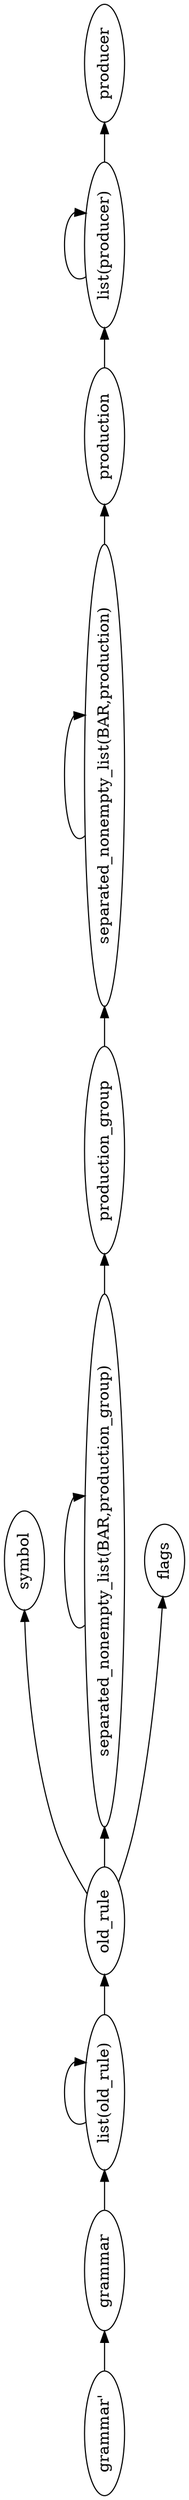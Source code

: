 digraph G {
orientation = landscape;
rankdir = LR;
ratio = compress;
nt0 [ label="grammar'" ] ;
nt1 [ label="symbol" ] ;
nt2 [ label="separated_nonempty_list(BAR,production_group)" ] ;
nt3 [ label="separated_nonempty_list(BAR,production)" ] ;
nt4 [ label="production_group" ] ;
nt5 [ label="production" ] ;
nt6 [ label="producer" ] ;
nt7 [ label="old_rule" ] ;
nt8 [ label="list(producer)" ] ;
nt9 [ label="list(old_rule)" ] ;
nt10 [ label="grammar" ] ;
nt11 [ label="flags" ] ;
nt0 -> nt10 [ label="" ] ;
nt2 -> nt2 [ label="" ] ;
nt2 -> nt4 [ label="" ] ;
nt3 -> nt3 [ label="" ] ;
nt3 -> nt5 [ label="" ] ;
nt4 -> nt3 [ label="" ] ;
nt5 -> nt8 [ label="" ] ;
nt7 -> nt1 [ label="" ] ;
nt7 -> nt2 [ label="" ] ;
nt7 -> nt11 [ label="" ] ;
nt8 -> nt6 [ label="" ] ;
nt8 -> nt8 [ label="" ] ;
nt9 -> nt7 [ label="" ] ;
nt9 -> nt9 [ label="" ] ;
nt10 -> nt9 [ label="" ] ;

}
